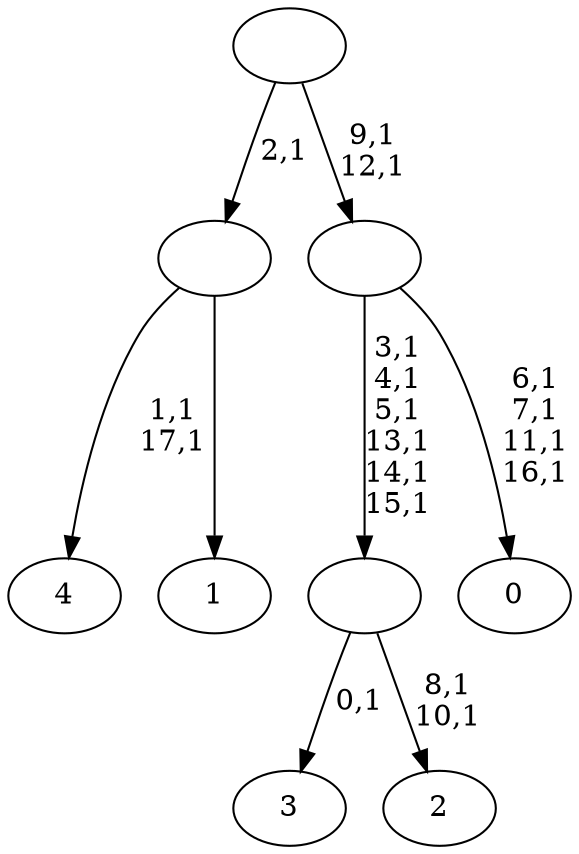 digraph T {
	23 [label="4"]
	20 [label="3"]
	18 [label="2"]
	15 [label=""]
	9 [label="1"]
	8 [label=""]
	7 [label="0"]
	2 [label=""]
	0 [label=""]
	15 -> 18 [label="8,1\n10,1"]
	15 -> 20 [label="0,1"]
	8 -> 23 [label="1,1\n17,1"]
	8 -> 9 [label=""]
	2 -> 7 [label="6,1\n7,1\n11,1\n16,1"]
	2 -> 15 [label="3,1\n4,1\n5,1\n13,1\n14,1\n15,1"]
	0 -> 2 [label="9,1\n12,1"]
	0 -> 8 [label="2,1"]
}
